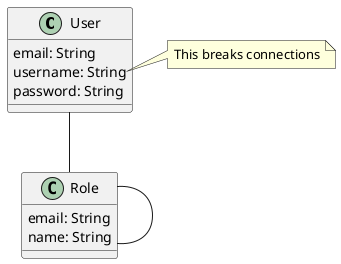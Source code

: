 {
  "sha1": "g7sbyop2l15mp5upjwyy23cikqmpce2",
  "insertion": {
    "when": "2024-06-01T09:03:07.329Z",
    "url": "https://github.com/plantuml/plantuml/issues/983",
    "user": "plantuml@gmail.com"
  }
}
@startuml
class User {
  email: String
  username: String
  password: String
}

note right of User::username {
  This breaks connections
}

class Role {
  email: String
  name: String
}

User -- Role
Role -- Role

@enduml

